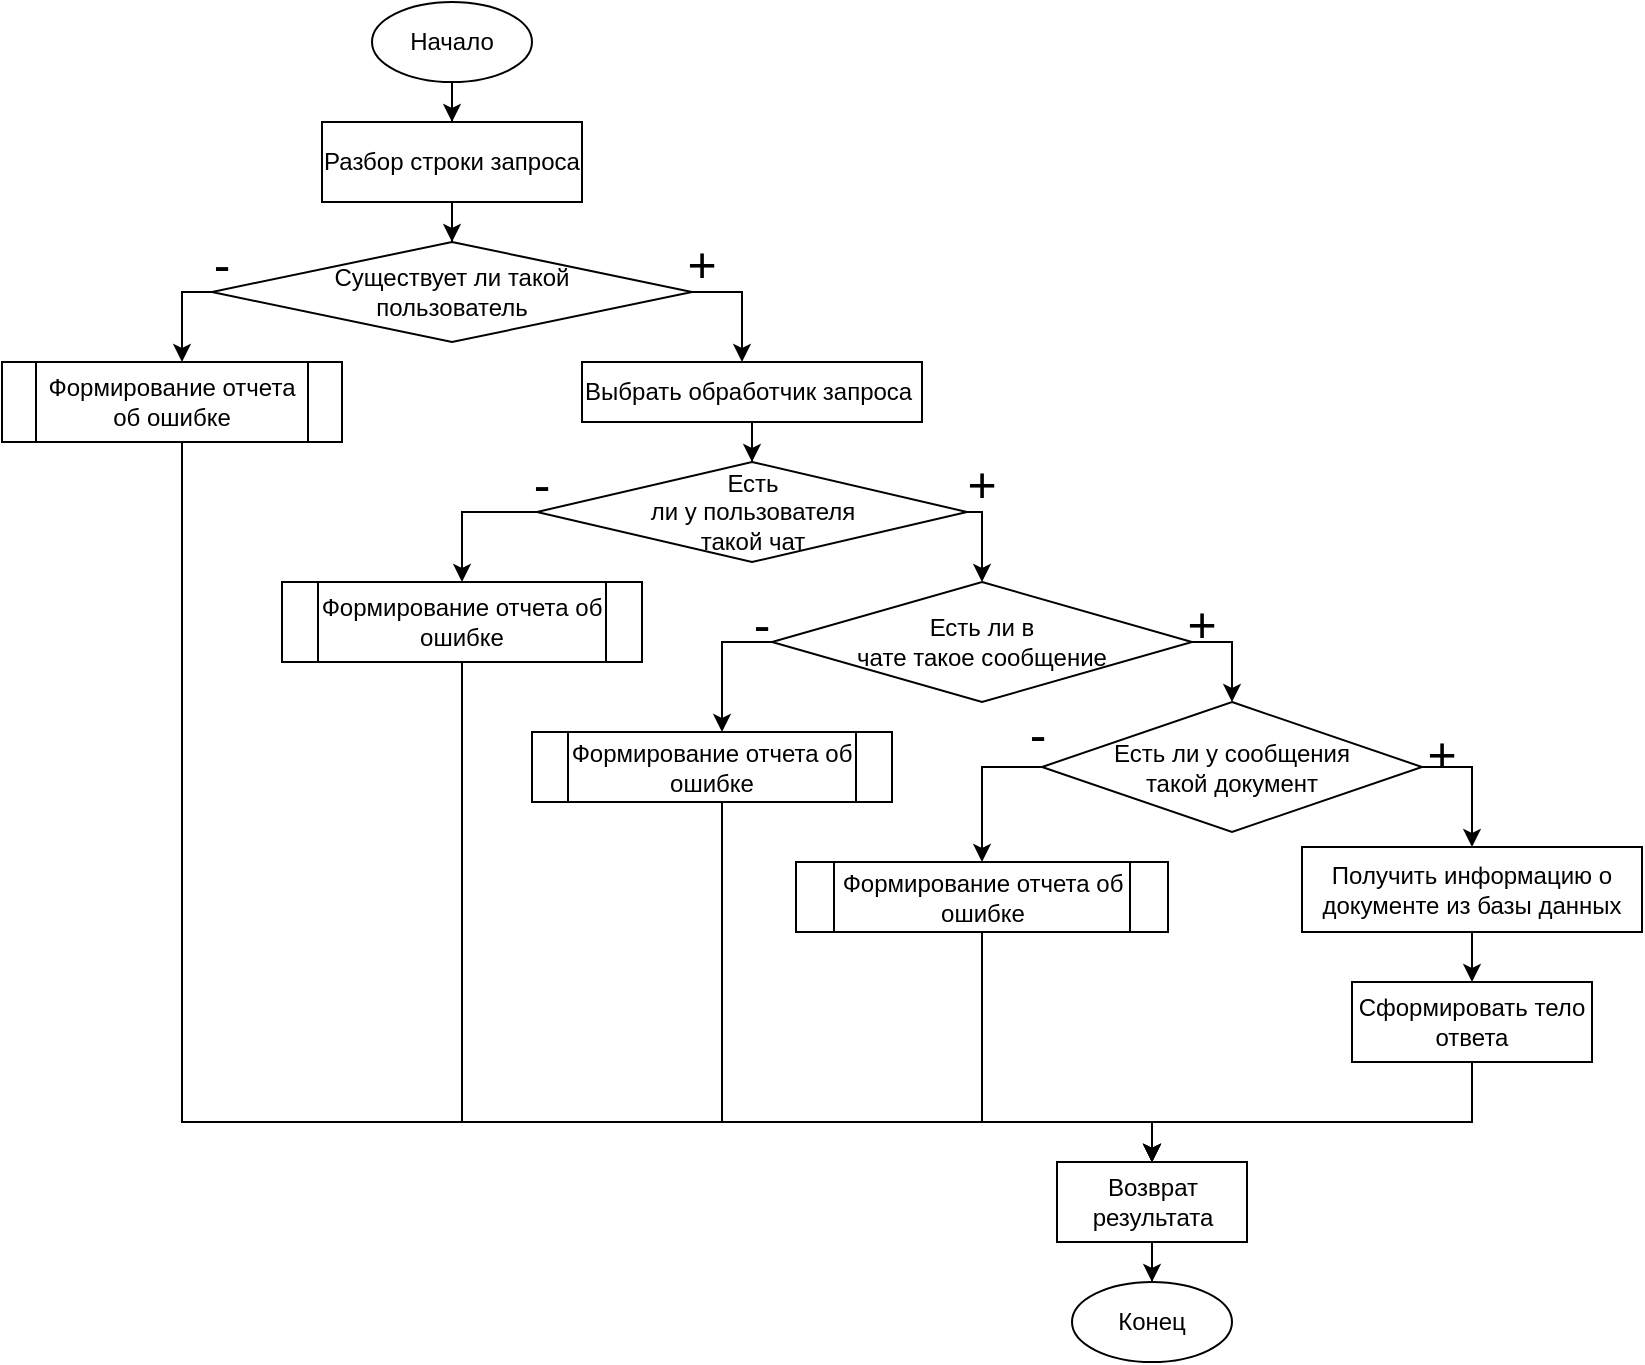 <mxfile version="14.7.7" type="device"><diagram id="7nSZMCq0fvOQ9lTXzEYB" name="Page-1"><mxGraphModel dx="1865" dy="551" grid="1" gridSize="10" guides="1" tooltips="1" connect="1" arrows="1" fold="1" page="1" pageScale="1" pageWidth="827" pageHeight="1169" math="0" shadow="0"><root><mxCell id="0"/><mxCell id="1" parent="0"/><mxCell id="l900MMvoPTZ2YsGeLTmU-1" value="" style="edgeStyle=orthogonalEdgeStyle;rounded=0;orthogonalLoop=1;jettySize=auto;html=1;" edge="1" parent="1" source="INCnpmoepeMSUl6gayzu-2" target="fkK3kCiApZuxEXThOrcU-2"><mxGeometry relative="1" as="geometry"/></mxCell><mxCell id="INCnpmoepeMSUl6gayzu-2" value="Начало" style="ellipse;whiteSpace=wrap;html=1;" parent="1" vertex="1"><mxGeometry x="105" y="220" width="80" height="40" as="geometry"/></mxCell><mxCell id="INCnpmoepeMSUl6gayzu-8" style="edgeStyle=orthogonalEdgeStyle;rounded=0;orthogonalLoop=1;jettySize=auto;html=1;" parent="1" source="INCnpmoepeMSUl6gayzu-3" target="INCnpmoepeMSUl6gayzu-7" edge="1"><mxGeometry relative="1" as="geometry"><Array as="points"><mxPoint x="290" y="365"/></Array></mxGeometry></mxCell><mxCell id="INCnpmoepeMSUl6gayzu-27" style="edgeStyle=orthogonalEdgeStyle;rounded=0;orthogonalLoop=1;jettySize=auto;html=1;" parent="1" source="INCnpmoepeMSUl6gayzu-3" target="INCnpmoepeMSUl6gayzu-42" edge="1"><mxGeometry relative="1" as="geometry"><mxPoint x="230" y="840" as="targetPoint"/><Array as="points"><mxPoint x="10" y="365"/></Array></mxGeometry></mxCell><mxCell id="INCnpmoepeMSUl6gayzu-3" value="Существует ли такой &lt;br&gt;пользователь" style="rhombus;whiteSpace=wrap;html=1;" parent="1" vertex="1"><mxGeometry x="25" y="340" width="240" height="50" as="geometry"/></mxCell><mxCell id="INCnpmoepeMSUl6gayzu-4" value="&lt;font style=&quot;font-size: 25px&quot;&gt;-&lt;/font&gt;" style="text;html=1;strokeColor=none;fillColor=none;align=center;verticalAlign=middle;whiteSpace=wrap;rounded=0;" parent="1" vertex="1"><mxGeometry x="20" y="340" width="20" height="20" as="geometry"/></mxCell><mxCell id="INCnpmoepeMSUl6gayzu-6" value="&lt;font style=&quot;font-size: 25px&quot;&gt;+&lt;/font&gt;" style="text;html=1;strokeColor=none;fillColor=none;align=center;verticalAlign=middle;whiteSpace=wrap;rounded=0;" parent="1" vertex="1"><mxGeometry x="260" y="340" width="20" height="20" as="geometry"/></mxCell><mxCell id="INCnpmoepeMSUl6gayzu-10" value="" style="edgeStyle=orthogonalEdgeStyle;rounded=0;orthogonalLoop=1;jettySize=auto;html=1;" parent="1" source="INCnpmoepeMSUl6gayzu-7" target="INCnpmoepeMSUl6gayzu-9" edge="1"><mxGeometry relative="1" as="geometry"/></mxCell><mxCell id="INCnpmoepeMSUl6gayzu-7" value="Выбрать обработчик запроса&amp;nbsp;" style="rounded=0;whiteSpace=wrap;html=1;" parent="1" vertex="1"><mxGeometry x="210" y="400" width="170" height="30" as="geometry"/></mxCell><mxCell id="INCnpmoepeMSUl6gayzu-13" value="" style="edgeStyle=orthogonalEdgeStyle;rounded=0;orthogonalLoop=1;jettySize=auto;html=1;" parent="1" source="INCnpmoepeMSUl6gayzu-9" target="INCnpmoepeMSUl6gayzu-12" edge="1"><mxGeometry relative="1" as="geometry"><Array as="points"><mxPoint x="410" y="475"/></Array></mxGeometry></mxCell><mxCell id="INCnpmoepeMSUl6gayzu-26" style="edgeStyle=orthogonalEdgeStyle;rounded=0;orthogonalLoop=1;jettySize=auto;html=1;" parent="1" source="INCnpmoepeMSUl6gayzu-9" target="INCnpmoepeMSUl6gayzu-43" edge="1"><mxGeometry relative="1" as="geometry"><mxPoint x="360" y="930" as="targetPoint"/><Array as="points"><mxPoint x="150" y="475"/></Array></mxGeometry></mxCell><mxCell id="INCnpmoepeMSUl6gayzu-9" value="Есть &lt;br&gt;ли у пользователя &lt;br&gt;такой чат" style="rhombus;whiteSpace=wrap;html=1;" parent="1" vertex="1"><mxGeometry x="187.5" y="450" width="215" height="50" as="geometry"/></mxCell><mxCell id="INCnpmoepeMSUl6gayzu-20" value="" style="edgeStyle=orthogonalEdgeStyle;rounded=0;orthogonalLoop=1;jettySize=auto;html=1;" parent="1" source="INCnpmoepeMSUl6gayzu-12" target="INCnpmoepeMSUl6gayzu-19" edge="1"><mxGeometry relative="1" as="geometry"><Array as="points"><mxPoint x="535" y="540"/></Array></mxGeometry></mxCell><mxCell id="INCnpmoepeMSUl6gayzu-25" style="edgeStyle=orthogonalEdgeStyle;rounded=0;orthogonalLoop=1;jettySize=auto;html=1;" parent="1" source="INCnpmoepeMSUl6gayzu-12" target="INCnpmoepeMSUl6gayzu-44" edge="1"><mxGeometry relative="1" as="geometry"><mxPoint x="360" y="930" as="targetPoint"/><Array as="points"><mxPoint x="280" y="540"/></Array></mxGeometry></mxCell><mxCell id="INCnpmoepeMSUl6gayzu-12" value="Есть ли в &lt;br&gt;чате такое сообщение" style="rhombus;whiteSpace=wrap;html=1;" parent="1" vertex="1"><mxGeometry x="305" y="510" width="210" height="60" as="geometry"/></mxCell><mxCell id="INCnpmoepeMSUl6gayzu-14" value="&lt;font style=&quot;font-size: 25px&quot;&gt;+&lt;/font&gt;" style="text;html=1;strokeColor=none;fillColor=none;align=center;verticalAlign=middle;whiteSpace=wrap;rounded=0;" parent="1" vertex="1"><mxGeometry x="630" y="585" width="20" height="20" as="geometry"/></mxCell><mxCell id="INCnpmoepeMSUl6gayzu-15" value="&lt;font style=&quot;font-size: 25px&quot;&gt;+&lt;/font&gt;" style="text;html=1;strokeColor=none;fillColor=none;align=center;verticalAlign=middle;whiteSpace=wrap;rounded=0;" parent="1" vertex="1"><mxGeometry x="510" y="520" width="20" height="20" as="geometry"/></mxCell><mxCell id="INCnpmoepeMSUl6gayzu-16" value="&lt;font style=&quot;font-size: 25px&quot;&gt;+&lt;/font&gt;" style="text;html=1;strokeColor=none;fillColor=none;align=center;verticalAlign=middle;whiteSpace=wrap;rounded=0;" parent="1" vertex="1"><mxGeometry x="400" y="450" width="20" height="20" as="geometry"/></mxCell><mxCell id="INCnpmoepeMSUl6gayzu-17" value="&lt;font style=&quot;font-size: 25px&quot;&gt;-&lt;/font&gt;" style="text;html=1;strokeColor=none;fillColor=none;align=center;verticalAlign=middle;whiteSpace=wrap;rounded=0;" parent="1" vertex="1"><mxGeometry x="290" y="520" width="20" height="20" as="geometry"/></mxCell><mxCell id="INCnpmoepeMSUl6gayzu-18" value="&lt;font style=&quot;font-size: 25px&quot;&gt;-&lt;/font&gt;" style="text;html=1;strokeColor=none;fillColor=none;align=center;verticalAlign=middle;whiteSpace=wrap;rounded=0;" parent="1" vertex="1"><mxGeometry x="180" y="450" width="20" height="20" as="geometry"/></mxCell><mxCell id="INCnpmoepeMSUl6gayzu-23" value="" style="edgeStyle=orthogonalEdgeStyle;rounded=0;orthogonalLoop=1;jettySize=auto;html=1;" parent="1" source="INCnpmoepeMSUl6gayzu-19" target="INCnpmoepeMSUl6gayzu-41" edge="1"><mxGeometry relative="1" as="geometry"><mxPoint x="360" y="930" as="targetPoint"/><Array as="points"><mxPoint x="410" y="603"/></Array></mxGeometry></mxCell><mxCell id="INCnpmoepeMSUl6gayzu-29" value="" style="edgeStyle=orthogonalEdgeStyle;rounded=0;orthogonalLoop=1;jettySize=auto;html=1;" parent="1" source="INCnpmoepeMSUl6gayzu-19" target="INCnpmoepeMSUl6gayzu-28" edge="1"><mxGeometry relative="1" as="geometry"><Array as="points"><mxPoint x="655" y="603"/></Array></mxGeometry></mxCell><mxCell id="INCnpmoepeMSUl6gayzu-19" value="Есть ли у сообщения &lt;br&gt;такой документ" style="rhombus;whiteSpace=wrap;html=1;" parent="1" vertex="1"><mxGeometry x="440" y="570" width="190" height="65" as="geometry"/></mxCell><mxCell id="INCnpmoepeMSUl6gayzu-37" value="" style="edgeStyle=orthogonalEdgeStyle;rounded=0;orthogonalLoop=1;jettySize=auto;html=1;" parent="1" source="INCnpmoepeMSUl6gayzu-41" target="INCnpmoepeMSUl6gayzu-36" edge="1"><mxGeometry relative="1" as="geometry"><mxPoint x="360" y="970" as="sourcePoint"/><Array as="points"><mxPoint x="410" y="780"/><mxPoint x="495" y="780"/></Array></mxGeometry></mxCell><mxCell id="INCnpmoepeMSUl6gayzu-24" value="&lt;font style=&quot;font-size: 25px&quot;&gt;-&lt;/font&gt;" style="text;html=1;strokeColor=none;fillColor=none;align=center;verticalAlign=middle;whiteSpace=wrap;rounded=0;" parent="1" vertex="1"><mxGeometry x="427.5" y="575" width="20" height="20" as="geometry"/></mxCell><mxCell id="KpZJn5FrKft-nhND50Ng-5" value="" style="edgeStyle=orthogonalEdgeStyle;rounded=0;orthogonalLoop=1;jettySize=auto;html=1;" parent="1" source="INCnpmoepeMSUl6gayzu-28" target="INCnpmoepeMSUl6gayzu-34" edge="1"><mxGeometry relative="1" as="geometry"/></mxCell><mxCell id="INCnpmoepeMSUl6gayzu-28" value="Получить информацию о документе из базы данных" style="whiteSpace=wrap;html=1;" parent="1" vertex="1"><mxGeometry x="570" y="642.5" width="170" height="42.5" as="geometry"/></mxCell><mxCell id="INCnpmoepeMSUl6gayzu-38" style="edgeStyle=orthogonalEdgeStyle;rounded=0;orthogonalLoop=1;jettySize=auto;html=1;" parent="1" source="INCnpmoepeMSUl6gayzu-34" target="INCnpmoepeMSUl6gayzu-36" edge="1"><mxGeometry relative="1" as="geometry"><Array as="points"><mxPoint x="655" y="780"/><mxPoint x="495" y="780"/></Array></mxGeometry></mxCell><mxCell id="INCnpmoepeMSUl6gayzu-34" value="Сформировать тело ответа" style="whiteSpace=wrap;html=1;" parent="1" vertex="1"><mxGeometry x="595" y="710" width="120" height="40" as="geometry"/></mxCell><mxCell id="INCnpmoepeMSUl6gayzu-40" value="" style="edgeStyle=orthogonalEdgeStyle;rounded=0;orthogonalLoop=1;jettySize=auto;html=1;" parent="1" source="INCnpmoepeMSUl6gayzu-36" target="INCnpmoepeMSUl6gayzu-39" edge="1"><mxGeometry relative="1" as="geometry"/></mxCell><mxCell id="INCnpmoepeMSUl6gayzu-36" value="Возврат результата" style="whiteSpace=wrap;html=1;" parent="1" vertex="1"><mxGeometry x="447.5" y="800" width="95" height="40" as="geometry"/></mxCell><mxCell id="INCnpmoepeMSUl6gayzu-39" value="Конец" style="ellipse;whiteSpace=wrap;html=1;" parent="1" vertex="1"><mxGeometry x="455" y="860" width="80" height="40" as="geometry"/></mxCell><mxCell id="INCnpmoepeMSUl6gayzu-41" value="&lt;span&gt;Формирование отчета об ошибке&lt;/span&gt;" style="shape=process;whiteSpace=wrap;html=1;backgroundOutline=1;" parent="1" vertex="1"><mxGeometry x="317" y="650" width="186" height="35" as="geometry"/></mxCell><mxCell id="INCnpmoepeMSUl6gayzu-45" style="edgeStyle=orthogonalEdgeStyle;rounded=0;orthogonalLoop=1;jettySize=auto;html=1;" parent="1" source="INCnpmoepeMSUl6gayzu-42" target="INCnpmoepeMSUl6gayzu-36" edge="1"><mxGeometry relative="1" as="geometry"><Array as="points"><mxPoint x="10" y="780"/><mxPoint x="495" y="780"/></Array></mxGeometry></mxCell><mxCell id="INCnpmoepeMSUl6gayzu-42" value="&lt;span&gt;Формирование отчета об ошибке&lt;/span&gt;" style="shape=process;whiteSpace=wrap;html=1;backgroundOutline=1;" parent="1" vertex="1"><mxGeometry x="-80" y="400" width="170" height="40" as="geometry"/></mxCell><mxCell id="INCnpmoepeMSUl6gayzu-46" style="edgeStyle=orthogonalEdgeStyle;rounded=0;orthogonalLoop=1;jettySize=auto;html=1;" parent="1" source="INCnpmoepeMSUl6gayzu-43" target="INCnpmoepeMSUl6gayzu-36" edge="1"><mxGeometry relative="1" as="geometry"><Array as="points"><mxPoint x="150" y="780"/><mxPoint x="495" y="780"/></Array></mxGeometry></mxCell><mxCell id="INCnpmoepeMSUl6gayzu-43" value="&lt;span&gt;Формирование отчета об ошибке&lt;/span&gt;" style="shape=process;whiteSpace=wrap;html=1;backgroundOutline=1;" parent="1" vertex="1"><mxGeometry x="60" y="510" width="180" height="40" as="geometry"/></mxCell><mxCell id="INCnpmoepeMSUl6gayzu-47" style="edgeStyle=orthogonalEdgeStyle;rounded=0;orthogonalLoop=1;jettySize=auto;html=1;" parent="1" source="INCnpmoepeMSUl6gayzu-44" target="INCnpmoepeMSUl6gayzu-36" edge="1"><mxGeometry relative="1" as="geometry"><Array as="points"><mxPoint x="280" y="780"/><mxPoint x="495" y="780"/></Array></mxGeometry></mxCell><mxCell id="INCnpmoepeMSUl6gayzu-44" value="&lt;span&gt;Формирование отчета об ошибке&lt;/span&gt;" style="shape=process;whiteSpace=wrap;html=1;backgroundOutline=1;" parent="1" vertex="1"><mxGeometry x="185" y="585" width="180" height="35" as="geometry"/></mxCell><mxCell id="fkK3kCiApZuxEXThOrcU-5" style="edgeStyle=orthogonalEdgeStyle;rounded=0;orthogonalLoop=1;jettySize=auto;html=1;" parent="1" source="fkK3kCiApZuxEXThOrcU-2" target="INCnpmoepeMSUl6gayzu-3" edge="1"><mxGeometry relative="1" as="geometry"/></mxCell><mxCell id="fkK3kCiApZuxEXThOrcU-2" value="Разбор строки запроса" style="rounded=0;whiteSpace=wrap;html=1;" parent="1" vertex="1"><mxGeometry x="80" y="280" width="130" height="40" as="geometry"/></mxCell></root></mxGraphModel></diagram></mxfile>